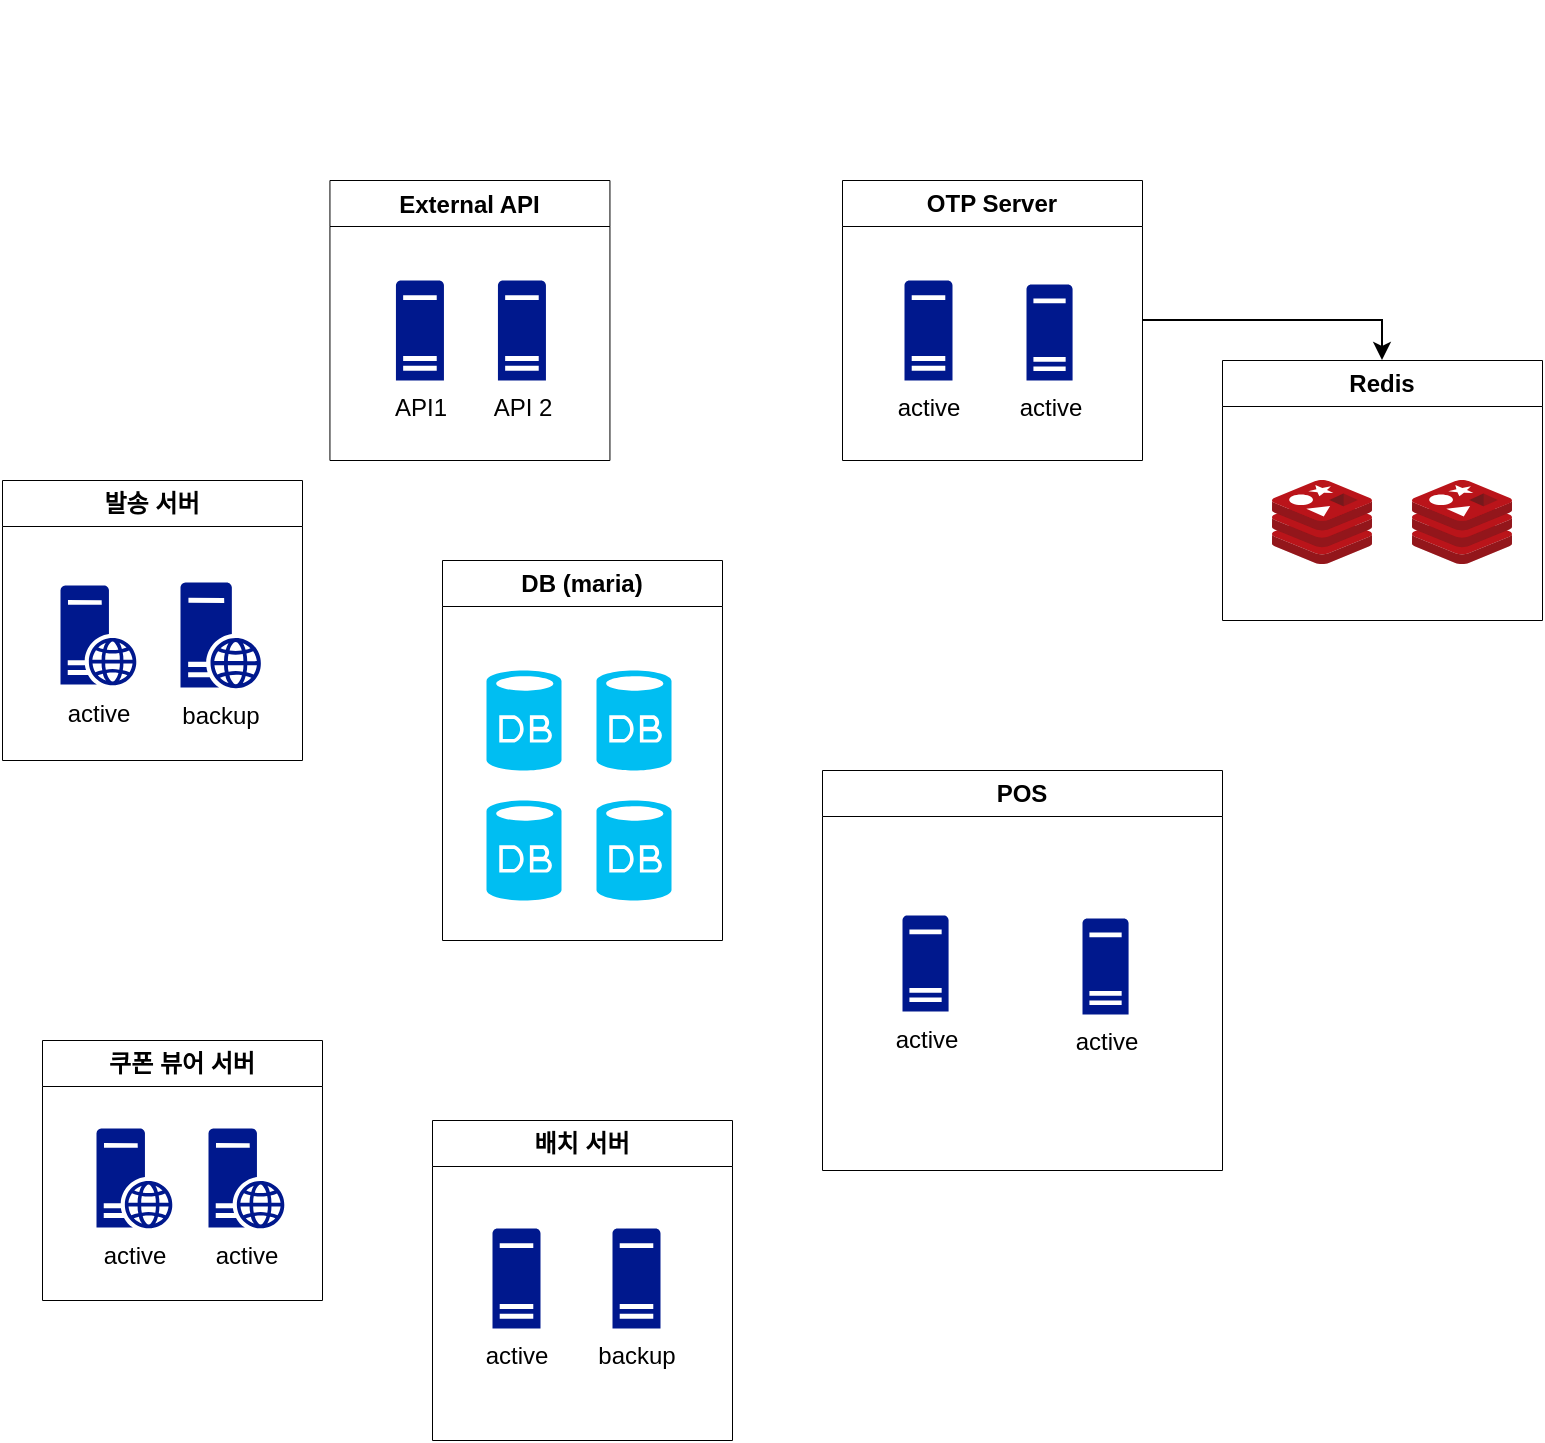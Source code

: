 <mxfile version="20.7.4" type="github">
  <diagram id="nGF-dSJa1TNR4d5VjQKV" name="페이지-1">
    <mxGraphModel dx="1771" dy="1084" grid="1" gridSize="10" guides="1" tooltips="1" connect="1" arrows="1" fold="1" page="1" pageScale="1" pageWidth="827" pageHeight="1169" math="0" shadow="0">
      <root>
        <mxCell id="0" />
        <mxCell id="1" parent="0" />
        <mxCell id="i52UNPJh6CE3m6PQyGR2-56" value="" style="group;movable=0;resizable=0;rotatable=0;deletable=0;editable=0;connectable=0;" vertex="1" connectable="0" parent="1">
          <mxGeometry x="150" y="100" width="211" height="160" as="geometry" />
        </mxCell>
        <mxCell id="i52UNPJh6CE3m6PQyGR2-54" value="External API" style="swimlane;strokeWidth=0.5;movable=1;resizable=1;rotatable=1;deletable=1;editable=1;connectable=1;" vertex="1" parent="1">
          <mxGeometry x="103.72" y="190" width="140" height="140" as="geometry">
            <mxRectangle x="90" y="150" width="110" height="30" as="alternateBounds" />
          </mxGeometry>
        </mxCell>
        <mxCell id="i52UNPJh6CE3m6PQyGR2-14" value="API1" style="sketch=0;aspect=fixed;pointerEvents=1;shadow=0;dashed=0;html=1;strokeColor=none;labelPosition=center;verticalLabelPosition=bottom;verticalAlign=top;align=center;fillColor=#00188D;shape=mxgraph.mscae.enterprise.server_generic;strokeWidth=0.5;" vertex="1" parent="i52UNPJh6CE3m6PQyGR2-54">
          <mxGeometry x="33" y="50" width="24" height="50" as="geometry" />
        </mxCell>
        <mxCell id="i52UNPJh6CE3m6PQyGR2-57" value="API 2" style="sketch=0;aspect=fixed;pointerEvents=1;shadow=0;dashed=0;html=1;strokeColor=none;labelPosition=center;verticalLabelPosition=bottom;verticalAlign=top;align=center;fillColor=#00188D;shape=mxgraph.mscae.enterprise.server_generic;strokeWidth=0.5;" vertex="1" parent="i52UNPJh6CE3m6PQyGR2-54">
          <mxGeometry x="84" y="50" width="24" height="50" as="geometry" />
        </mxCell>
        <mxCell id="i52UNPJh6CE3m6PQyGR2-66" value="" style="group" vertex="1" connectable="0" parent="1">
          <mxGeometry x="160" y="380" width="140" height="190" as="geometry" />
        </mxCell>
        <mxCell id="i52UNPJh6CE3m6PQyGR2-55" value="DB (maria)" style="swimlane;whiteSpace=wrap;html=1;strokeWidth=0.5;" vertex="1" parent="i52UNPJh6CE3m6PQyGR2-66">
          <mxGeometry width="140" height="190" as="geometry">
            <mxRectangle x="-160" y="590" width="140" height="30" as="alternateBounds" />
          </mxGeometry>
        </mxCell>
        <mxCell id="i52UNPJh6CE3m6PQyGR2-62" value="" style="verticalLabelPosition=bottom;html=1;verticalAlign=top;align=center;strokeColor=none;fillColor=#00BEF2;shape=mxgraph.azure.database;strokeWidth=0.5;" vertex="1" parent="i52UNPJh6CE3m6PQyGR2-55">
          <mxGeometry x="22" y="55" width="37.5" height="50" as="geometry" />
        </mxCell>
        <mxCell id="i52UNPJh6CE3m6PQyGR2-64" value="" style="verticalLabelPosition=bottom;html=1;verticalAlign=top;align=center;strokeColor=none;fillColor=#00BEF2;shape=mxgraph.azure.database;strokeWidth=0.5;" vertex="1" parent="i52UNPJh6CE3m6PQyGR2-55">
          <mxGeometry x="22" y="120" width="37.5" height="50" as="geometry" />
        </mxCell>
        <mxCell id="i52UNPJh6CE3m6PQyGR2-65" value="" style="verticalLabelPosition=bottom;html=1;verticalAlign=top;align=center;strokeColor=none;fillColor=#00BEF2;shape=mxgraph.azure.database;strokeWidth=0.5;" vertex="1" parent="i52UNPJh6CE3m6PQyGR2-55">
          <mxGeometry x="77" y="120" width="37.5" height="50" as="geometry" />
        </mxCell>
        <mxCell id="i52UNPJh6CE3m6PQyGR2-63" value="" style="verticalLabelPosition=bottom;html=1;verticalAlign=top;align=center;strokeColor=none;fillColor=#00BEF2;shape=mxgraph.azure.database;strokeWidth=0.5;" vertex="1" parent="i52UNPJh6CE3m6PQyGR2-66">
          <mxGeometry x="77" y="55" width="37.5" height="50" as="geometry" />
        </mxCell>
        <mxCell id="i52UNPJh6CE3m6PQyGR2-70" value="쿠폰 뷰어 서버" style="swimlane;whiteSpace=wrap;html=1;strokeWidth=0.5;" vertex="1" parent="1">
          <mxGeometry x="-40" y="620" width="140" height="130" as="geometry" />
        </mxCell>
        <mxCell id="i52UNPJh6CE3m6PQyGR2-42" value="active&lt;br&gt;" style="sketch=0;aspect=fixed;pointerEvents=1;shadow=0;dashed=0;html=1;strokeColor=none;labelPosition=center;verticalLabelPosition=bottom;verticalAlign=top;align=center;fillColor=#00188D;shape=mxgraph.mscae.enterprise.web_server;strokeWidth=0.5;" vertex="1" parent="i52UNPJh6CE3m6PQyGR2-70">
          <mxGeometry x="83.0" y="44" width="38" height="50" as="geometry" />
        </mxCell>
        <mxCell id="i52UNPJh6CE3m6PQyGR2-49" value="active" style="sketch=0;aspect=fixed;pointerEvents=1;shadow=0;dashed=0;html=1;strokeColor=none;labelPosition=center;verticalLabelPosition=bottom;verticalAlign=top;align=center;fillColor=#00188D;shape=mxgraph.mscae.enterprise.web_server;strokeWidth=0.5;" vertex="1" parent="i52UNPJh6CE3m6PQyGR2-70">
          <mxGeometry x="27" y="44" width="38" height="50" as="geometry" />
        </mxCell>
        <mxCell id="i52UNPJh6CE3m6PQyGR2-73" value="발송 서버" style="swimlane;whiteSpace=wrap;html=1;strokeWidth=0.5;" vertex="1" parent="1">
          <mxGeometry x="-60" y="340" width="150" height="140" as="geometry" />
        </mxCell>
        <mxCell id="i52UNPJh6CE3m6PQyGR2-45" value="backup&lt;br&gt;" style="sketch=0;aspect=fixed;pointerEvents=1;shadow=0;dashed=0;html=1;strokeColor=none;labelPosition=center;verticalLabelPosition=bottom;verticalAlign=top;align=center;fillColor=#00188D;shape=mxgraph.mscae.enterprise.web_server;strokeWidth=0.5;" vertex="1" parent="i52UNPJh6CE3m6PQyGR2-73">
          <mxGeometry x="89" y="51" width="40.28" height="53" as="geometry" />
        </mxCell>
        <mxCell id="i52UNPJh6CE3m6PQyGR2-13" value="&lt;span style=&quot;white-space: pre;&quot;&gt;active&lt;/span&gt;" style="sketch=0;aspect=fixed;pointerEvents=1;shadow=0;dashed=0;html=1;strokeColor=none;labelPosition=center;verticalLabelPosition=bottom;verticalAlign=top;align=center;fillColor=#00188D;shape=mxgraph.mscae.enterprise.web_server;strokeWidth=0.5;" vertex="1" parent="i52UNPJh6CE3m6PQyGR2-73">
          <mxGeometry x="29" y="52.5" width="38" height="50" as="geometry" />
        </mxCell>
        <mxCell id="i52UNPJh6CE3m6PQyGR2-88" value="" style="edgeStyle=orthogonalEdgeStyle;rounded=0;orthogonalLoop=1;jettySize=auto;html=1;entryX=0.5;entryY=0;entryDx=0;entryDy=0;" edge="1" parent="1" source="i52UNPJh6CE3m6PQyGR2-75" target="i52UNPJh6CE3m6PQyGR2-86">
          <mxGeometry relative="1" as="geometry" />
        </mxCell>
        <mxCell id="i52UNPJh6CE3m6PQyGR2-75" value="OTP Server" style="swimlane;whiteSpace=wrap;html=1;strokeWidth=0.5;" vertex="1" parent="1">
          <mxGeometry x="360" y="190" width="150" height="140" as="geometry" />
        </mxCell>
        <mxCell id="i52UNPJh6CE3m6PQyGR2-76" value="active" style="sketch=0;aspect=fixed;pointerEvents=1;shadow=0;dashed=0;html=1;strokeColor=none;labelPosition=center;verticalLabelPosition=bottom;verticalAlign=top;align=center;fillColor=#00188D;shape=mxgraph.mscae.enterprise.server_generic;strokeWidth=0.5;" vertex="1" parent="i52UNPJh6CE3m6PQyGR2-75">
          <mxGeometry x="31" y="50" width="24" height="50" as="geometry" />
        </mxCell>
        <mxCell id="i52UNPJh6CE3m6PQyGR2-77" value="active&lt;br&gt;" style="sketch=0;aspect=fixed;pointerEvents=1;shadow=0;dashed=0;html=1;strokeColor=none;labelPosition=center;verticalLabelPosition=bottom;verticalAlign=top;align=center;fillColor=#00188D;shape=mxgraph.mscae.enterprise.server_generic;strokeWidth=0.5;" vertex="1" parent="i52UNPJh6CE3m6PQyGR2-75">
          <mxGeometry x="92" y="52" width="23.04" height="48" as="geometry" />
        </mxCell>
        <mxCell id="i52UNPJh6CE3m6PQyGR2-82" value="배치 서버" style="swimlane;whiteSpace=wrap;html=1;strokeWidth=0.5;" vertex="1" parent="1">
          <mxGeometry x="155" y="660" width="150" height="160" as="geometry">
            <mxRectangle x="410" y="560" width="90" height="30" as="alternateBounds" />
          </mxGeometry>
        </mxCell>
        <mxCell id="i52UNPJh6CE3m6PQyGR2-83" value="active" style="sketch=0;aspect=fixed;pointerEvents=1;shadow=0;dashed=0;html=1;strokeColor=none;labelPosition=center;verticalLabelPosition=bottom;verticalAlign=top;align=center;fillColor=#00188D;shape=mxgraph.mscae.enterprise.server_generic;strokeWidth=0.5;" vertex="1" parent="i52UNPJh6CE3m6PQyGR2-82">
          <mxGeometry x="30" y="54" width="24" height="50" as="geometry" />
        </mxCell>
        <mxCell id="i52UNPJh6CE3m6PQyGR2-84" value="backup" style="sketch=0;aspect=fixed;pointerEvents=1;shadow=0;dashed=0;html=1;strokeColor=none;labelPosition=center;verticalLabelPosition=bottom;verticalAlign=top;align=center;fillColor=#00188D;shape=mxgraph.mscae.enterprise.server_generic;strokeWidth=0.5;" vertex="1" parent="i52UNPJh6CE3m6PQyGR2-82">
          <mxGeometry x="90" y="54" width="24" height="50" as="geometry" />
        </mxCell>
        <mxCell id="i52UNPJh6CE3m6PQyGR2-86" value="Redis" style="swimlane;whiteSpace=wrap;html=1;strokeWidth=0.5;" vertex="1" parent="1">
          <mxGeometry x="550" y="280" width="160" height="130" as="geometry">
            <mxRectangle x="460" y="350" width="140" height="30" as="alternateBounds" />
          </mxGeometry>
        </mxCell>
        <mxCell id="i52UNPJh6CE3m6PQyGR2-26" value="" style="sketch=0;aspect=fixed;html=1;points=[];align=center;image;fontSize=12;image=img/lib/mscae/Cache_Redis_Product.svg;strokeWidth=0.5;" vertex="1" parent="i52UNPJh6CE3m6PQyGR2-86">
          <mxGeometry x="95.0" y="60" width="50" height="42" as="geometry" />
        </mxCell>
        <mxCell id="i52UNPJh6CE3m6PQyGR2-32" value="" style="sketch=0;aspect=fixed;html=1;points=[];align=center;image;fontSize=12;image=img/lib/mscae/Cache_Redis_Product.svg;strokeWidth=0.5;" vertex="1" parent="i52UNPJh6CE3m6PQyGR2-86">
          <mxGeometry x="25" y="60" width="50" height="42" as="geometry" />
        </mxCell>
        <mxCell id="i52UNPJh6CE3m6PQyGR2-89" value="POS" style="swimlane;whiteSpace=wrap;html=1;strokeWidth=0.5;" vertex="1" parent="1">
          <mxGeometry x="350" y="485" width="200" height="200" as="geometry" />
        </mxCell>
        <mxCell id="i52UNPJh6CE3m6PQyGR2-90" value="active&lt;br&gt;" style="sketch=0;aspect=fixed;pointerEvents=1;shadow=0;dashed=0;html=1;strokeColor=none;labelPosition=center;verticalLabelPosition=bottom;verticalAlign=top;align=center;fillColor=#00188D;shape=mxgraph.mscae.enterprise.server_generic;strokeWidth=0.5;" vertex="1" parent="i52UNPJh6CE3m6PQyGR2-89">
          <mxGeometry x="40" y="72.5" width="23.04" height="48" as="geometry" />
        </mxCell>
        <mxCell id="i52UNPJh6CE3m6PQyGR2-91" value="active&lt;br&gt;" style="sketch=0;aspect=fixed;pointerEvents=1;shadow=0;dashed=0;html=1;strokeColor=none;labelPosition=center;verticalLabelPosition=bottom;verticalAlign=top;align=center;fillColor=#00188D;shape=mxgraph.mscae.enterprise.server_generic;strokeWidth=0.5;" vertex="1" parent="i52UNPJh6CE3m6PQyGR2-89">
          <mxGeometry x="130" y="74" width="23.04" height="48" as="geometry" />
        </mxCell>
      </root>
    </mxGraphModel>
  </diagram>
</mxfile>
